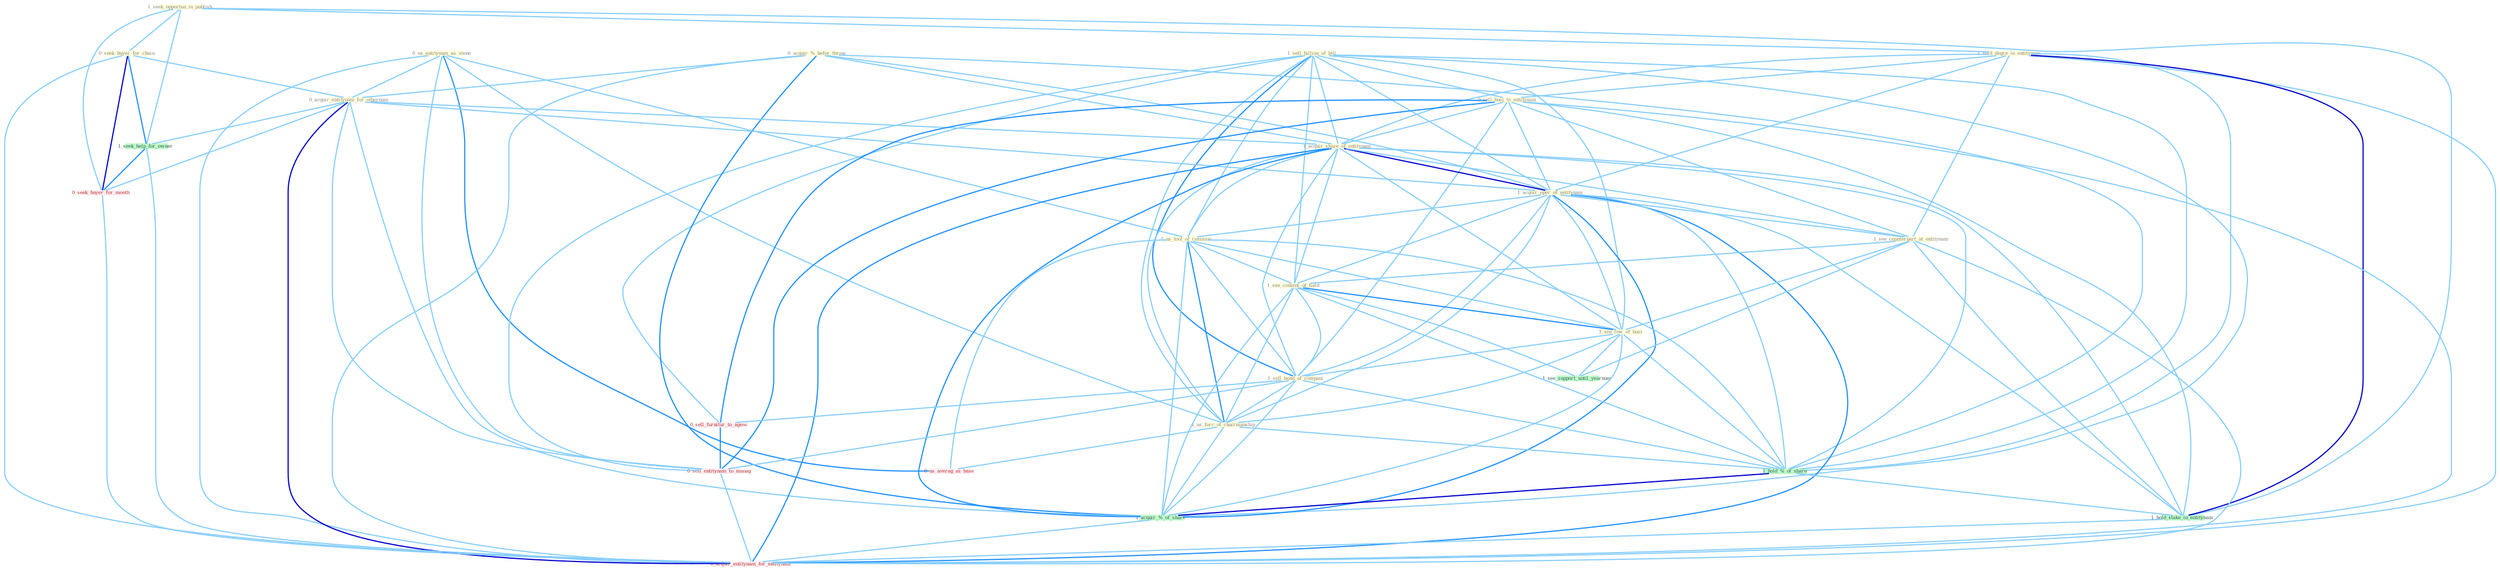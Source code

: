 Graph G{ 
    node
    [shape=polygon,style=filled,width=.5,height=.06,color="#BDFCC9",fixedsize=true,fontsize=4,
    fontcolor="#2f4f4f"];
    {node
    [color="#ffffe0", fontcolor="#8b7d6b"] "0_us_entitynam_as_stone " "1_sell_billion_of_bill " "0_acquir_%_befor_throw " "1_seek_opportun_in_publish " "0_seek_buyer_for_chain " "0_acquir_entitynam_for_othernum " "1_hold_degre_in_entitynam " "0_sell_busi_to_entitynam " "1_acquir_share_of_entitynam " "1_acquir_oper_of_entitynam " "1_see_counterpart_at_entitynam " "1_us_tool_of_commun " "1_see_content_of_field " "1_see_low_of_busi " "1_sell_bond_of_compani " "1_us_forc_of_chairmanship "}
{node [color="#fff0f5", fontcolor="#b22222"] "0_seek_buyer_for_month " "0_sell_furnitur_to_agenc " "0_us_averag_as_base " "0_sell_entitynam_to_manag " "0_acquir_entitynam_for_entitynam "}
edge [color="#B0E2FF"];

	"0_us_entitynam_as_stone " -- "0_acquir_entitynam_for_othernum " [w="1", color="#87cefa" ];
	"0_us_entitynam_as_stone " -- "1_us_tool_of_commun " [w="1", color="#87cefa" ];
	"0_us_entitynam_as_stone " -- "1_us_forc_of_chairmanship " [w="1", color="#87cefa" ];
	"0_us_entitynam_as_stone " -- "0_us_averag_as_base " [w="2", color="#1e90ff" , len=0.8];
	"0_us_entitynam_as_stone " -- "0_sell_entitynam_to_manag " [w="1", color="#87cefa" ];
	"0_us_entitynam_as_stone " -- "0_acquir_entitynam_for_entitynam " [w="1", color="#87cefa" ];
	"1_sell_billion_of_bill " -- "0_sell_busi_to_entitynam " [w="1", color="#87cefa" ];
	"1_sell_billion_of_bill " -- "1_acquir_share_of_entitynam " [w="1", color="#87cefa" ];
	"1_sell_billion_of_bill " -- "1_acquir_oper_of_entitynam " [w="1", color="#87cefa" ];
	"1_sell_billion_of_bill " -- "1_us_tool_of_commun " [w="1", color="#87cefa" ];
	"1_sell_billion_of_bill " -- "1_see_content_of_field " [w="1", color="#87cefa" ];
	"1_sell_billion_of_bill " -- "1_see_low_of_busi " [w="1", color="#87cefa" ];
	"1_sell_billion_of_bill " -- "1_sell_bond_of_compani " [w="2", color="#1e90ff" , len=0.8];
	"1_sell_billion_of_bill " -- "1_us_forc_of_chairmanship " [w="1", color="#87cefa" ];
	"1_sell_billion_of_bill " -- "1_hold_%_of_share " [w="1", color="#87cefa" ];
	"1_sell_billion_of_bill " -- "1_acquir_%_of_share " [w="1", color="#87cefa" ];
	"1_sell_billion_of_bill " -- "0_sell_furnitur_to_agenc " [w="1", color="#87cefa" ];
	"1_sell_billion_of_bill " -- "0_sell_entitynam_to_manag " [w="1", color="#87cefa" ];
	"0_acquir_%_befor_throw " -- "0_acquir_entitynam_for_othernum " [w="1", color="#87cefa" ];
	"0_acquir_%_befor_throw " -- "1_acquir_share_of_entitynam " [w="1", color="#87cefa" ];
	"0_acquir_%_befor_throw " -- "1_acquir_oper_of_entitynam " [w="1", color="#87cefa" ];
	"0_acquir_%_befor_throw " -- "1_hold_%_of_share " [w="1", color="#87cefa" ];
	"0_acquir_%_befor_throw " -- "1_acquir_%_of_share " [w="2", color="#1e90ff" , len=0.8];
	"0_acquir_%_befor_throw " -- "0_acquir_entitynam_for_entitynam " [w="1", color="#87cefa" ];
	"1_seek_opportun_in_publish " -- "0_seek_buyer_for_chain " [w="1", color="#87cefa" ];
	"1_seek_opportun_in_publish " -- "1_hold_degre_in_entitynam " [w="1", color="#87cefa" ];
	"1_seek_opportun_in_publish " -- "1_hold_stake_in_entitynam " [w="1", color="#87cefa" ];
	"1_seek_opportun_in_publish " -- "1_seek_help_for_owner " [w="1", color="#87cefa" ];
	"1_seek_opportun_in_publish " -- "0_seek_buyer_for_month " [w="1", color="#87cefa" ];
	"0_seek_buyer_for_chain " -- "0_acquir_entitynam_for_othernum " [w="1", color="#87cefa" ];
	"0_seek_buyer_for_chain " -- "1_seek_help_for_owner " [w="2", color="#1e90ff" , len=0.8];
	"0_seek_buyer_for_chain " -- "0_seek_buyer_for_month " [w="3", color="#0000cd" , len=0.6];
	"0_seek_buyer_for_chain " -- "0_acquir_entitynam_for_entitynam " [w="1", color="#87cefa" ];
	"0_acquir_entitynam_for_othernum " -- "1_acquir_share_of_entitynam " [w="1", color="#87cefa" ];
	"0_acquir_entitynam_for_othernum " -- "1_acquir_oper_of_entitynam " [w="1", color="#87cefa" ];
	"0_acquir_entitynam_for_othernum " -- "1_seek_help_for_owner " [w="1", color="#87cefa" ];
	"0_acquir_entitynam_for_othernum " -- "0_seek_buyer_for_month " [w="1", color="#87cefa" ];
	"0_acquir_entitynam_for_othernum " -- "1_acquir_%_of_share " [w="1", color="#87cefa" ];
	"0_acquir_entitynam_for_othernum " -- "0_sell_entitynam_to_manag " [w="1", color="#87cefa" ];
	"0_acquir_entitynam_for_othernum " -- "0_acquir_entitynam_for_entitynam " [w="3", color="#0000cd" , len=0.6];
	"1_hold_degre_in_entitynam " -- "0_sell_busi_to_entitynam " [w="1", color="#87cefa" ];
	"1_hold_degre_in_entitynam " -- "1_acquir_share_of_entitynam " [w="1", color="#87cefa" ];
	"1_hold_degre_in_entitynam " -- "1_acquir_oper_of_entitynam " [w="1", color="#87cefa" ];
	"1_hold_degre_in_entitynam " -- "1_see_counterpart_at_entitynam " [w="1", color="#87cefa" ];
	"1_hold_degre_in_entitynam " -- "1_hold_%_of_share " [w="1", color="#87cefa" ];
	"1_hold_degre_in_entitynam " -- "1_hold_stake_in_entitynam " [w="3", color="#0000cd" , len=0.6];
	"1_hold_degre_in_entitynam " -- "0_acquir_entitynam_for_entitynam " [w="1", color="#87cefa" ];
	"0_sell_busi_to_entitynam " -- "1_acquir_share_of_entitynam " [w="1", color="#87cefa" ];
	"0_sell_busi_to_entitynam " -- "1_acquir_oper_of_entitynam " [w="1", color="#87cefa" ];
	"0_sell_busi_to_entitynam " -- "1_see_counterpart_at_entitynam " [w="1", color="#87cefa" ];
	"0_sell_busi_to_entitynam " -- "1_sell_bond_of_compani " [w="1", color="#87cefa" ];
	"0_sell_busi_to_entitynam " -- "1_hold_stake_in_entitynam " [w="1", color="#87cefa" ];
	"0_sell_busi_to_entitynam " -- "0_sell_furnitur_to_agenc " [w="2", color="#1e90ff" , len=0.8];
	"0_sell_busi_to_entitynam " -- "0_sell_entitynam_to_manag " [w="2", color="#1e90ff" , len=0.8];
	"0_sell_busi_to_entitynam " -- "0_acquir_entitynam_for_entitynam " [w="1", color="#87cefa" ];
	"1_acquir_share_of_entitynam " -- "1_acquir_oper_of_entitynam " [w="3", color="#0000cd" , len=0.6];
	"1_acquir_share_of_entitynam " -- "1_see_counterpart_at_entitynam " [w="1", color="#87cefa" ];
	"1_acquir_share_of_entitynam " -- "1_us_tool_of_commun " [w="1", color="#87cefa" ];
	"1_acquir_share_of_entitynam " -- "1_see_content_of_field " [w="1", color="#87cefa" ];
	"1_acquir_share_of_entitynam " -- "1_see_low_of_busi " [w="1", color="#87cefa" ];
	"1_acquir_share_of_entitynam " -- "1_sell_bond_of_compani " [w="1", color="#87cefa" ];
	"1_acquir_share_of_entitynam " -- "1_us_forc_of_chairmanship " [w="1", color="#87cefa" ];
	"1_acquir_share_of_entitynam " -- "1_hold_%_of_share " [w="1", color="#87cefa" ];
	"1_acquir_share_of_entitynam " -- "1_hold_stake_in_entitynam " [w="1", color="#87cefa" ];
	"1_acquir_share_of_entitynam " -- "1_acquir_%_of_share " [w="2", color="#1e90ff" , len=0.8];
	"1_acquir_share_of_entitynam " -- "0_acquir_entitynam_for_entitynam " [w="2", color="#1e90ff" , len=0.8];
	"1_acquir_oper_of_entitynam " -- "1_see_counterpart_at_entitynam " [w="1", color="#87cefa" ];
	"1_acquir_oper_of_entitynam " -- "1_us_tool_of_commun " [w="1", color="#87cefa" ];
	"1_acquir_oper_of_entitynam " -- "1_see_content_of_field " [w="1", color="#87cefa" ];
	"1_acquir_oper_of_entitynam " -- "1_see_low_of_busi " [w="1", color="#87cefa" ];
	"1_acquir_oper_of_entitynam " -- "1_sell_bond_of_compani " [w="1", color="#87cefa" ];
	"1_acquir_oper_of_entitynam " -- "1_us_forc_of_chairmanship " [w="1", color="#87cefa" ];
	"1_acquir_oper_of_entitynam " -- "1_hold_%_of_share " [w="1", color="#87cefa" ];
	"1_acquir_oper_of_entitynam " -- "1_hold_stake_in_entitynam " [w="1", color="#87cefa" ];
	"1_acquir_oper_of_entitynam " -- "1_acquir_%_of_share " [w="2", color="#1e90ff" , len=0.8];
	"1_acquir_oper_of_entitynam " -- "0_acquir_entitynam_for_entitynam " [w="2", color="#1e90ff" , len=0.8];
	"1_see_counterpart_at_entitynam " -- "1_see_content_of_field " [w="1", color="#87cefa" ];
	"1_see_counterpart_at_entitynam " -- "1_see_low_of_busi " [w="1", color="#87cefa" ];
	"1_see_counterpart_at_entitynam " -- "1_hold_stake_in_entitynam " [w="1", color="#87cefa" ];
	"1_see_counterpart_at_entitynam " -- "1_see_support_until_yearnum " [w="1", color="#87cefa" ];
	"1_see_counterpart_at_entitynam " -- "0_acquir_entitynam_for_entitynam " [w="1", color="#87cefa" ];
	"1_us_tool_of_commun " -- "1_see_content_of_field " [w="1", color="#87cefa" ];
	"1_us_tool_of_commun " -- "1_see_low_of_busi " [w="1", color="#87cefa" ];
	"1_us_tool_of_commun " -- "1_sell_bond_of_compani " [w="1", color="#87cefa" ];
	"1_us_tool_of_commun " -- "1_us_forc_of_chairmanship " [w="2", color="#1e90ff" , len=0.8];
	"1_us_tool_of_commun " -- "1_hold_%_of_share " [w="1", color="#87cefa" ];
	"1_us_tool_of_commun " -- "1_acquir_%_of_share " [w="1", color="#87cefa" ];
	"1_us_tool_of_commun " -- "0_us_averag_as_base " [w="1", color="#87cefa" ];
	"1_see_content_of_field " -- "1_see_low_of_busi " [w="2", color="#1e90ff" , len=0.8];
	"1_see_content_of_field " -- "1_sell_bond_of_compani " [w="1", color="#87cefa" ];
	"1_see_content_of_field " -- "1_us_forc_of_chairmanship " [w="1", color="#87cefa" ];
	"1_see_content_of_field " -- "1_hold_%_of_share " [w="1", color="#87cefa" ];
	"1_see_content_of_field " -- "1_acquir_%_of_share " [w="1", color="#87cefa" ];
	"1_see_content_of_field " -- "1_see_support_until_yearnum " [w="1", color="#87cefa" ];
	"1_see_low_of_busi " -- "1_sell_bond_of_compani " [w="1", color="#87cefa" ];
	"1_see_low_of_busi " -- "1_us_forc_of_chairmanship " [w="1", color="#87cefa" ];
	"1_see_low_of_busi " -- "1_hold_%_of_share " [w="1", color="#87cefa" ];
	"1_see_low_of_busi " -- "1_acquir_%_of_share " [w="1", color="#87cefa" ];
	"1_see_low_of_busi " -- "1_see_support_until_yearnum " [w="1", color="#87cefa" ];
	"1_sell_bond_of_compani " -- "1_us_forc_of_chairmanship " [w="1", color="#87cefa" ];
	"1_sell_bond_of_compani " -- "1_hold_%_of_share " [w="1", color="#87cefa" ];
	"1_sell_bond_of_compani " -- "1_acquir_%_of_share " [w="1", color="#87cefa" ];
	"1_sell_bond_of_compani " -- "0_sell_furnitur_to_agenc " [w="1", color="#87cefa" ];
	"1_sell_bond_of_compani " -- "0_sell_entitynam_to_manag " [w="1", color="#87cefa" ];
	"1_us_forc_of_chairmanship " -- "1_hold_%_of_share " [w="1", color="#87cefa" ];
	"1_us_forc_of_chairmanship " -- "1_acquir_%_of_share " [w="1", color="#87cefa" ];
	"1_us_forc_of_chairmanship " -- "0_us_averag_as_base " [w="1", color="#87cefa" ];
	"1_hold_%_of_share " -- "1_hold_stake_in_entitynam " [w="1", color="#87cefa" ];
	"1_hold_%_of_share " -- "1_acquir_%_of_share " [w="3", color="#0000cd" , len=0.6];
	"1_hold_stake_in_entitynam " -- "0_acquir_entitynam_for_entitynam " [w="1", color="#87cefa" ];
	"1_seek_help_for_owner " -- "0_seek_buyer_for_month " [w="2", color="#1e90ff" , len=0.8];
	"1_seek_help_for_owner " -- "0_acquir_entitynam_for_entitynam " [w="1", color="#87cefa" ];
	"0_seek_buyer_for_month " -- "0_acquir_entitynam_for_entitynam " [w="1", color="#87cefa" ];
	"1_acquir_%_of_share " -- "0_acquir_entitynam_for_entitynam " [w="1", color="#87cefa" ];
	"0_sell_furnitur_to_agenc " -- "0_sell_entitynam_to_manag " [w="2", color="#1e90ff" , len=0.8];
	"0_sell_entitynam_to_manag " -- "0_acquir_entitynam_for_entitynam " [w="1", color="#87cefa" ];
}